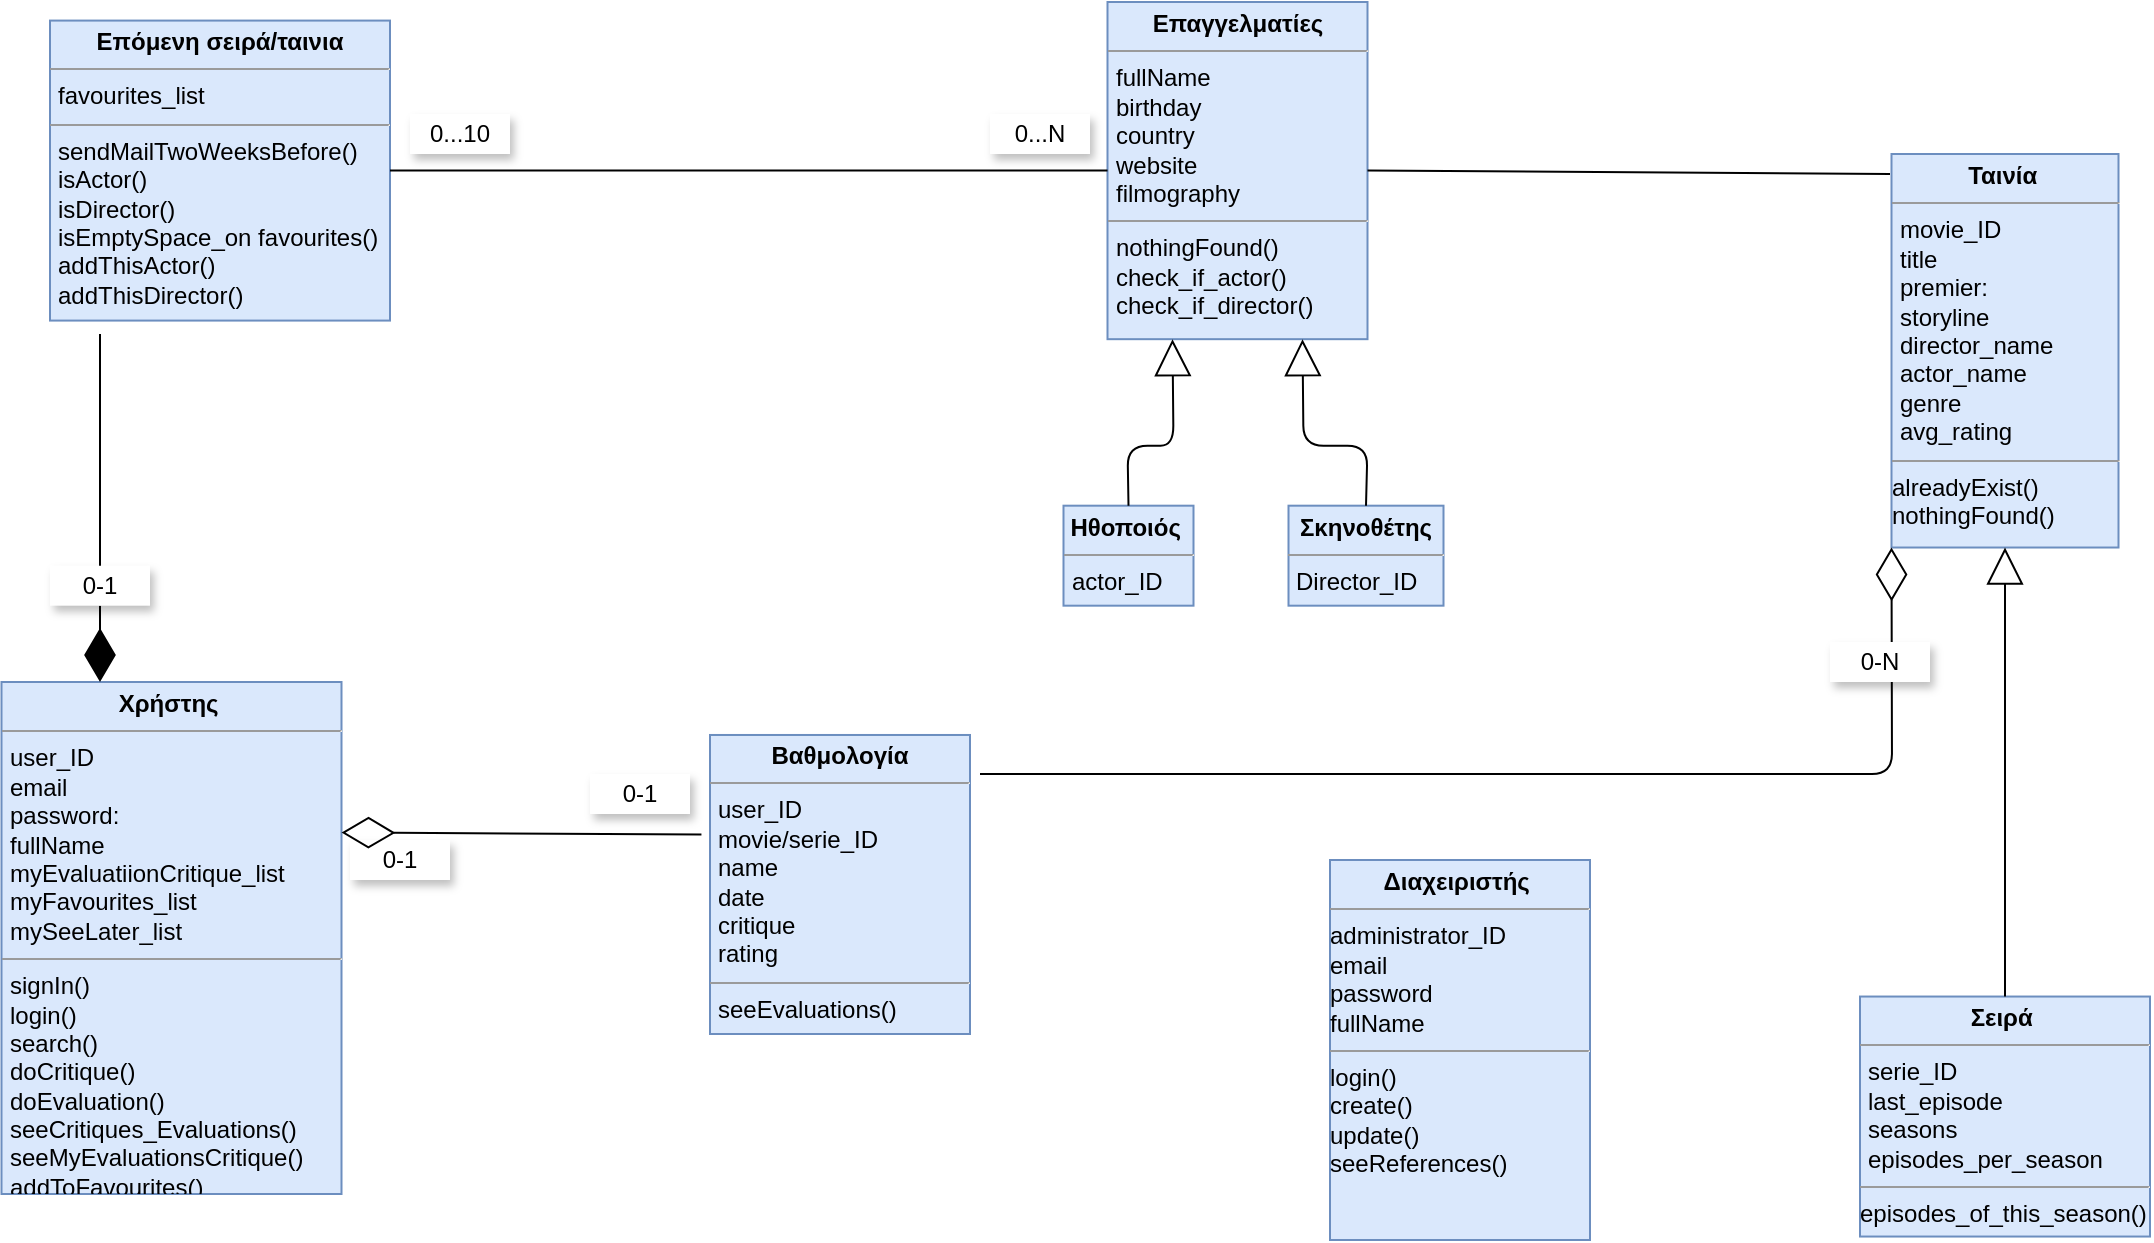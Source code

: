 <mxfile version="14.8.0" type="github">
  <diagram id="mvpipmfOTZVIbn2RnBfs" name="Page-1">
    <mxGraphModel dx="-4903" dy="-1740" grid="1" gridSize="10" guides="1" tooltips="1" connect="1" arrows="1" fold="1" page="1" pageScale="1" pageWidth="827" pageHeight="1169" math="0" shadow="0">
      <root>
        <mxCell id="0" />
        <mxCell id="1" parent="0" />
        <mxCell id="zpBQGHldrdGLaz9oylC_-38" value="&lt;p style=&quot;margin: 0px ; margin-top: 4px ; text-align: center&quot;&gt;&lt;b&gt;Χρήστης&amp;nbsp;&lt;/b&gt;&lt;/p&gt;&lt;hr size=&quot;1&quot;&gt;&lt;p style=&quot;margin: 0px ; margin-left: 4px&quot;&gt;user_ID&lt;br&gt;&lt;/p&gt;&lt;p style=&quot;margin: 0px ; margin-left: 4px&quot;&gt;email&lt;/p&gt;&lt;p style=&quot;margin: 0px ; margin-left: 4px&quot;&gt;password:&lt;/p&gt;&lt;p style=&quot;margin: 0px ; margin-left: 4px&quot;&gt;fullName&lt;/p&gt;&lt;p style=&quot;margin: 0px ; margin-left: 4px&quot;&gt;myEvaluatiionCritique_list&lt;br&gt;&lt;/p&gt;&lt;p style=&quot;margin: 0px ; margin-left: 4px&quot;&gt;myFavourites_list&lt;/p&gt;&lt;p style=&quot;margin: 0px ; margin-left: 4px&quot;&gt;mySeeLater_list&lt;/p&gt;&lt;hr size=&quot;1&quot;&gt;&lt;p style=&quot;margin: 0px 0px 0px 4px&quot;&gt;&lt;span&gt;signIn()&lt;/span&gt;&lt;br&gt;&lt;/p&gt;&lt;p style=&quot;margin: 0px 0px 0px 4px&quot;&gt;&lt;span&gt;login()&lt;/span&gt;&lt;/p&gt;&lt;p style=&quot;margin: 0px 0px 0px 4px&quot;&gt;search()&lt;span&gt;&lt;br&gt;&lt;/span&gt;&lt;/p&gt;&lt;p style=&quot;margin: 0px 0px 0px 4px&quot;&gt;doCritique()&lt;/p&gt;&lt;p style=&quot;margin: 0px 0px 0px 4px&quot;&gt;doEvaluation()&lt;/p&gt;&lt;p style=&quot;margin: 0px 0px 0px 4px&quot;&gt;seeCritiques_Evaluations()&lt;/p&gt;&lt;p style=&quot;margin: 0px 0px 0px 4px&quot;&gt;seeMyEvaluationsCritique()&lt;/p&gt;&lt;p style=&quot;margin: 0px 0px 0px 4px&quot;&gt;addToFavourites()&lt;/p&gt;&lt;p style=&quot;margin: 0px 0px 0px 4px&quot;&gt;&lt;br&gt;&lt;/p&gt;" style="verticalAlign=top;align=left;overflow=fill;fontSize=12;fontFamily=Helvetica;html=1;fillColor=#dae8fc;strokeColor=#6c8ebf;labelBackgroundColor=none;" vertex="1" parent="1">
          <mxGeometry x="5915.75" y="2834" width="170" height="256" as="geometry" />
        </mxCell>
        <mxCell id="zpBQGHldrdGLaz9oylC_-39" value="&lt;p style=&quot;margin: 0px ; margin-top: 4px ; text-align: center&quot;&gt;&lt;b&gt;Βαθμολογία&lt;/b&gt;&lt;/p&gt;&lt;hr size=&quot;1&quot;&gt;&lt;p style=&quot;margin: 0px ; margin-left: 4px&quot;&gt;&lt;span&gt;user_ID&lt;/span&gt;&lt;/p&gt;&lt;p style=&quot;margin: 0px ; margin-left: 4px&quot;&gt;movie/serie_ID&lt;/p&gt;&lt;p style=&quot;margin: 0px ; margin-left: 4px&quot;&gt;&lt;span&gt;name&lt;/span&gt;&lt;br&gt;&lt;/p&gt;&lt;p style=&quot;margin: 0px ; margin-left: 4px&quot;&gt;&lt;span&gt;date&lt;/span&gt;&lt;/p&gt;&lt;p style=&quot;margin: 0px ; margin-left: 4px&quot;&gt;&lt;span&gt;critique&lt;/span&gt;&lt;/p&gt;&lt;p style=&quot;margin: 0px ; margin-left: 4px&quot;&gt;&lt;span&gt;rating&lt;/span&gt;&lt;/p&gt;&lt;hr size=&quot;1&quot;&gt;&lt;p style=&quot;margin: 0px ; margin-left: 4px&quot;&gt;seeEvaluations()&lt;/p&gt;&lt;p style=&quot;margin: 0px ; margin-left: 4px&quot;&gt;&lt;br&gt;&lt;/p&gt;&lt;p style=&quot;margin: 0px ; margin-left: 4px&quot;&gt;&lt;br&gt;&lt;/p&gt;" style="verticalAlign=top;align=left;overflow=fill;fontSize=12;fontFamily=Helvetica;html=1;fillColor=#dae8fc;strokeColor=#6c8ebf;" vertex="1" parent="1">
          <mxGeometry x="6270" y="2860.49" width="130" height="149.51" as="geometry" />
        </mxCell>
        <mxCell id="zpBQGHldrdGLaz9oylC_-40" value="&lt;p style=&quot;margin: 0px ; margin-top: 4px ; text-align: center&quot;&gt;&lt;b&gt;&amp;nbsp;Επόμενη σειρά/ταινια&amp;nbsp;&lt;/b&gt;&lt;/p&gt;&lt;hr size=&quot;1&quot;&gt;&lt;p style=&quot;margin: 0px ; margin-left: 4px&quot;&gt;&lt;span&gt;favourites_list&lt;/span&gt;&lt;br&gt;&lt;/p&gt;&lt;hr size=&quot;1&quot;&gt;&lt;p style=&quot;margin: 0px ; margin-left: 4px&quot;&gt;sendMailTwoWeeksBefore()&lt;/p&gt;&lt;p style=&quot;margin: 0px ; margin-left: 4px&quot;&gt;isActor()&lt;/p&gt;&lt;p style=&quot;margin: 0px ; margin-left: 4px&quot;&gt;isDirector()&lt;/p&gt;&lt;p style=&quot;margin: 0px ; margin-left: 4px&quot;&gt;isEmptySpace_on favourites()&lt;/p&gt;&lt;p style=&quot;margin: 0px ; margin-left: 4px&quot;&gt;addThisActor()&lt;/p&gt;&lt;p style=&quot;margin: 0px ; margin-left: 4px&quot;&gt;addThisDirector()&lt;/p&gt;" style="verticalAlign=top;align=left;overflow=fill;fontSize=12;fontFamily=Helvetica;html=1;fillColor=#dae8fc;strokeColor=#6c8ebf;labelBackgroundColor=none;" vertex="1" parent="1">
          <mxGeometry x="5940" y="2503.29" width="170" height="150" as="geometry" />
        </mxCell>
        <mxCell id="zpBQGHldrdGLaz9oylC_-41" value="&lt;p style=&quot;margin: 4px 0px 0px ; text-align: center&quot;&gt;&lt;b&gt;&lt;font style=&quot;font-size: 12px&quot;&gt;Σειρά&amp;nbsp;&lt;/font&gt;&lt;/b&gt;&lt;/p&gt;&lt;hr size=&quot;1&quot;&gt;&lt;p style=&quot;margin: 0px 0px 0px 4px&quot;&gt;&lt;font style=&quot;font-size: 12px&quot;&gt;serie_ID&lt;/font&gt;&lt;/p&gt;&lt;p style=&quot;margin: 0px 0px 0px 4px&quot;&gt;&lt;font style=&quot;font-size: 12px&quot;&gt;last_episode&lt;/font&gt;&lt;/p&gt;&lt;p style=&quot;margin: 0px 0px 0px 4px&quot;&gt;&lt;font style=&quot;font-size: 12px&quot;&gt;seasons&lt;/font&gt;&lt;/p&gt;&lt;p style=&quot;margin: 0px 0px 0px 4px&quot;&gt;&lt;font style=&quot;font-size: 12px&quot;&gt;episodes_per_season&lt;/font&gt;&lt;/p&gt;&lt;hr size=&quot;1&quot;&gt;&lt;font style=&quot;font-size: 12px&quot;&gt;episodes_of_this_season()&lt;/font&gt;&lt;br&gt;&lt;p style=&quot;margin: 0px ; margin-left: 4px&quot;&gt;&lt;/p&gt;" style="verticalAlign=top;align=left;overflow=fill;fontSize=12;fontFamily=Helvetica;html=1;fillColor=#dae8fc;strokeColor=#6c8ebf;labelBackgroundColor=none;" vertex="1" parent="1">
          <mxGeometry x="6845" y="2991.27" width="145" height="120" as="geometry" />
        </mxCell>
        <mxCell id="zpBQGHldrdGLaz9oylC_-42" value="&lt;p style=&quot;margin: 0px ; margin-top: 4px ; text-align: center&quot;&gt;&lt;b&gt;Σκηνοθέτης&lt;/b&gt;&lt;/p&gt;&lt;hr size=&quot;1&quot;&gt;&lt;p style=&quot;margin: 0px 0px 0px 4px&quot;&gt;&lt;span&gt;Director_ID&lt;/span&gt;&lt;/p&gt;&lt;p style=&quot;margin: 0px ; margin-left: 4px&quot;&gt;&lt;br&gt;&lt;/p&gt;&lt;p style=&quot;margin: 0px ; margin-left: 4px&quot;&gt;&lt;br&gt;&lt;/p&gt;" style="verticalAlign=top;align=left;overflow=fill;fontSize=12;fontFamily=Helvetica;html=1;fillColor=#dae8fc;strokeColor=#6c8ebf;labelBackgroundColor=none;" vertex="1" parent="1">
          <mxGeometry x="6559.25" y="2745.84" width="77.5" height="50" as="geometry" />
        </mxCell>
        <mxCell id="zpBQGHldrdGLaz9oylC_-43" value="&lt;p style=&quot;margin: 0px ; margin-top: 4px ; text-align: center&quot;&gt;&lt;b&gt;Ηθοποιός&amp;nbsp;&lt;/b&gt;&lt;/p&gt;&lt;hr size=&quot;1&quot;&gt;&lt;p style=&quot;margin: 0px 0px 0px 4px&quot;&gt;actor_ID&lt;/p&gt;&lt;p style=&quot;margin: 0px ; margin-left: 4px&quot;&gt;&lt;br&gt;&lt;/p&gt;&lt;p style=&quot;margin: 0px ; margin-left: 4px&quot;&gt;&lt;br&gt;&lt;/p&gt;" style="verticalAlign=top;align=left;overflow=fill;fontSize=12;fontFamily=Helvetica;html=1;fillColor=#dae8fc;strokeColor=#6c8ebf;labelBackgroundColor=none;" vertex="1" parent="1">
          <mxGeometry x="6446.75" y="2745.84" width="65" height="50" as="geometry" />
        </mxCell>
        <mxCell id="zpBQGHldrdGLaz9oylC_-44" value="&lt;p style=&quot;margin: 0px ; margin-top: 4px ; text-align: center&quot;&gt;&lt;b&gt;Ταινία&amp;nbsp;&lt;/b&gt;&lt;/p&gt;&lt;hr size=&quot;1&quot;&gt;&lt;p style=&quot;margin: 0px 0px 0px 4px&quot;&gt;movie_ID&lt;/p&gt;&lt;p style=&quot;margin: 0px 0px 0px 4px&quot;&gt;title&lt;br&gt;&lt;/p&gt;&lt;p style=&quot;margin: 0px 0px 0px 4px&quot;&gt;premier:&lt;/p&gt;&lt;p style=&quot;margin: 0px 0px 0px 4px&quot;&gt;storyline&lt;/p&gt;&lt;p style=&quot;margin: 0px 0px 0px 4px&quot;&gt;director_name&lt;/p&gt;&lt;p style=&quot;margin: 0px 0px 0px 4px&quot;&gt;actor_name&lt;/p&gt;&lt;p style=&quot;margin: 0px 0px 0px 4px&quot;&gt;genre&lt;/p&gt;&lt;p style=&quot;margin: 0px 0px 0px 4px&quot;&gt;avg_rating&lt;/p&gt;&lt;hr size=&quot;1&quot;&gt;alreadyExist()&lt;br&gt;nothingFound()&lt;br&gt;&lt;br&gt;&lt;p style=&quot;margin: 0px ; margin-left: 4px&quot;&gt;&lt;/p&gt;" style="verticalAlign=top;align=left;overflow=fill;fontSize=12;fontFamily=Helvetica;html=1;fillColor=#dae8fc;strokeColor=#6c8ebf;labelBackgroundColor=none;" vertex="1" parent="1">
          <mxGeometry x="6860.75" y="2570" width="113.5" height="196.76" as="geometry" />
        </mxCell>
        <mxCell id="zpBQGHldrdGLaz9oylC_-45" value="&lt;p style=&quot;margin: 0px ; margin-top: 4px ; text-align: center&quot;&gt;&lt;b&gt;Διαχειριστής&amp;nbsp;&lt;/b&gt;&lt;/p&gt;&lt;hr size=&quot;1&quot;&gt;administrator_ID&lt;br&gt;&lt;span&gt;email&lt;br&gt;&lt;/span&gt;&lt;span&gt;password&lt;br&gt;&lt;/span&gt;&lt;span&gt;fullName&lt;/span&gt;&lt;span&gt;&lt;br&gt;&lt;/span&gt;&lt;hr size=&quot;1&quot;&gt;login()&lt;span&gt;&lt;br&gt;create()&lt;br&gt;update()&lt;br&gt;&lt;/span&gt;&lt;span&gt;seeReferences()&lt;/span&gt;&lt;span&gt;&lt;br&gt;&lt;/span&gt;" style="verticalAlign=top;align=left;overflow=fill;fontSize=12;fontFamily=Helvetica;html=1;fillColor=#dae8fc;strokeColor=#6c8ebf;labelBackgroundColor=none;" vertex="1" parent="1">
          <mxGeometry x="6580" y="2923" width="130" height="190" as="geometry" />
        </mxCell>
        <mxCell id="zpBQGHldrdGLaz9oylC_-46" value="&lt;p style=&quot;margin: 0px ; margin-top: 4px ; text-align: center&quot;&gt;&lt;b&gt;Επαγγελματίες&lt;/b&gt;&lt;/p&gt;&lt;hr size=&quot;1&quot;&gt;&lt;p style=&quot;margin: 0px 0px 0px 4px&quot;&gt;&lt;span&gt;fullName&lt;/span&gt;&lt;br&gt;&lt;/p&gt;&lt;p style=&quot;margin: 0px 0px 0px 4px&quot;&gt;birthday&lt;/p&gt;&lt;p style=&quot;margin: 0px 0px 0px 4px&quot;&gt;country&lt;/p&gt;&lt;p style=&quot;margin: 0px 0px 0px 4px&quot;&gt;website&lt;/p&gt;&lt;p style=&quot;margin: 0px 0px 0px 4px&quot;&gt;filmography&lt;/p&gt;&lt;hr size=&quot;1&quot;&gt;&lt;p style=&quot;margin: 0px ; margin-left: 4px&quot;&gt;&lt;span&gt;nothingFound()&lt;/span&gt;&lt;br&gt;&lt;/p&gt;&lt;p style=&quot;margin: 0px ; margin-left: 4px&quot;&gt;check_if_actor()&lt;/p&gt;&lt;p style=&quot;margin: 0px ; margin-left: 4px&quot;&gt;check_if_director()&lt;/p&gt;" style="verticalAlign=top;align=left;overflow=fill;fontSize=12;fontFamily=Helvetica;html=1;fillColor=#dae8fc;strokeColor=#6c8ebf;labelBackgroundColor=none;" vertex="1" parent="1">
          <mxGeometry x="6468.75" y="2494" width="130" height="168.59" as="geometry" />
        </mxCell>
        <mxCell id="zpBQGHldrdGLaz9oylC_-47" value="" style="endArrow=block;endSize=16;endFill=0;html=1;exitX=0.5;exitY=0;exitDx=0;exitDy=0;entryX=0.25;entryY=1;entryDx=0;entryDy=0;labelBackgroundColor=none;" edge="1" parent="1" source="zpBQGHldrdGLaz9oylC_-43" target="zpBQGHldrdGLaz9oylC_-46">
          <mxGeometry x="-0.042" width="160" relative="1" as="geometry">
            <mxPoint x="6592.162" y="2976.535" as="sourcePoint" />
            <mxPoint x="6421.25" y="2662.585" as="targetPoint" />
            <Array as="points">
              <mxPoint x="6478.75" y="2715.84" />
              <mxPoint x="6501.75" y="2715.84" />
            </Array>
            <mxPoint as="offset" />
          </mxGeometry>
        </mxCell>
        <mxCell id="zpBQGHldrdGLaz9oylC_-48" value="" style="endArrow=block;endSize=16;endFill=0;html=1;exitX=0.5;exitY=0;exitDx=0;exitDy=0;entryX=0.75;entryY=1;entryDx=0;entryDy=0;labelBackgroundColor=none;" edge="1" parent="1" source="zpBQGHldrdGLaz9oylC_-42" target="zpBQGHldrdGLaz9oylC_-46">
          <mxGeometry x="-0.101" width="160" relative="1" as="geometry">
            <mxPoint x="6551.25" y="2769.09" as="sourcePoint" />
            <mxPoint x="6528.75" y="2665.84" as="targetPoint" />
            <Array as="points">
              <mxPoint x="6598.75" y="2715.84" />
              <mxPoint x="6566.75" y="2715.84" />
            </Array>
            <mxPoint as="offset" />
          </mxGeometry>
        </mxCell>
        <mxCell id="zpBQGHldrdGLaz9oylC_-49" value="" style="endArrow=block;endSize=16;endFill=0;html=1;entryX=0.5;entryY=1;entryDx=0;entryDy=0;exitX=0.5;exitY=0;exitDx=0;exitDy=0;labelBackgroundColor=none;" edge="1" parent="1" source="zpBQGHldrdGLaz9oylC_-41" target="zpBQGHldrdGLaz9oylC_-44">
          <mxGeometry x="-0.101" width="160" relative="1" as="geometry">
            <mxPoint x="6764.5" y="3071.27" as="sourcePoint" />
            <mxPoint x="6914.5" y="2931.27" as="targetPoint" />
            <Array as="points">
              <mxPoint x="6917.5" y="2951.27" />
            </Array>
            <mxPoint as="offset" />
          </mxGeometry>
        </mxCell>
        <mxCell id="zpBQGHldrdGLaz9oylC_-59" value="" style="endArrow=diamondThin;endFill=1;endSize=24;html=1;entryX=0.5;entryY=0;entryDx=0;entryDy=0;labelBackgroundColor=none;startArrow=none;" edge="1" parent="1" source="zpBQGHldrdGLaz9oylC_-62">
          <mxGeometry width="160" relative="1" as="geometry">
            <mxPoint x="5965" y="2693" as="sourcePoint" />
            <mxPoint x="5965" y="2834.005" as="targetPoint" />
            <Array as="points" />
          </mxGeometry>
        </mxCell>
        <mxCell id="zpBQGHldrdGLaz9oylC_-62" value="0-1" style="text;html=1;strokeColor=none;align=center;verticalAlign=middle;whiteSpace=wrap;rounded=0;shadow=1;fillColor=#FFFFFF;" vertex="1" parent="1">
          <mxGeometry x="5940" y="2775.84" width="50" height="20" as="geometry" />
        </mxCell>
        <mxCell id="zpBQGHldrdGLaz9oylC_-63" value="" style="endArrow=none;endFill=1;endSize=24;html=1;entryX=0.5;entryY=0;entryDx=0;entryDy=0;labelBackgroundColor=none;" edge="1" parent="1" target="zpBQGHldrdGLaz9oylC_-62">
          <mxGeometry width="160" relative="1" as="geometry">
            <mxPoint x="5965" y="2660" as="sourcePoint" />
            <mxPoint x="5965" y="2834.005" as="targetPoint" />
            <Array as="points" />
          </mxGeometry>
        </mxCell>
        <mxCell id="zpBQGHldrdGLaz9oylC_-64" value="0...10" style="text;html=1;strokeColor=none;align=center;verticalAlign=middle;whiteSpace=wrap;rounded=0;shadow=1;fillColor=#FFFFFF;" vertex="1" parent="1">
          <mxGeometry x="6120" y="2550" width="50" height="20" as="geometry" />
        </mxCell>
        <mxCell id="zpBQGHldrdGLaz9oylC_-66" value="" style="endArrow=none;html=1;exitX=1;exitY=0.5;exitDx=0;exitDy=0;entryX=0;entryY=0.5;entryDx=0;entryDy=0;" edge="1" parent="1" source="zpBQGHldrdGLaz9oylC_-40" target="zpBQGHldrdGLaz9oylC_-46">
          <mxGeometry width="50" height="50" relative="1" as="geometry">
            <mxPoint x="6200" y="2770" as="sourcePoint" />
            <mxPoint x="6250" y="2720" as="targetPoint" />
          </mxGeometry>
        </mxCell>
        <mxCell id="zpBQGHldrdGLaz9oylC_-67" value="0...Ν" style="text;html=1;strokeColor=none;align=center;verticalAlign=middle;whiteSpace=wrap;rounded=0;shadow=1;fillColor=#FFFFFF;" vertex="1" parent="1">
          <mxGeometry x="6410" y="2550" width="50" height="20" as="geometry" />
        </mxCell>
        <mxCell id="zpBQGHldrdGLaz9oylC_-72" value="" style="endArrow=none;html=1;exitX=1;exitY=0.5;exitDx=0;exitDy=0;" edge="1" parent="1" source="zpBQGHldrdGLaz9oylC_-46">
          <mxGeometry width="50" height="50" relative="1" as="geometry">
            <mxPoint x="6700" y="2650" as="sourcePoint" />
            <mxPoint x="6860" y="2580" as="targetPoint" />
          </mxGeometry>
        </mxCell>
        <mxCell id="zpBQGHldrdGLaz9oylC_-73" value="0-1" style="text;html=1;strokeColor=none;align=center;verticalAlign=middle;whiteSpace=wrap;rounded=0;shadow=1;fillColor=#FFFFFF;" vertex="1" parent="1">
          <mxGeometry x="6090" y="2913" width="50" height="20" as="geometry" />
        </mxCell>
        <mxCell id="zpBQGHldrdGLaz9oylC_-74" value="0-1" style="text;html=1;strokeColor=none;align=center;verticalAlign=middle;whiteSpace=wrap;rounded=0;shadow=1;fillColor=#FFFFFF;" vertex="1" parent="1">
          <mxGeometry x="6210" y="2880" width="50" height="20" as="geometry" />
        </mxCell>
        <mxCell id="zpBQGHldrdGLaz9oylC_-76" value="" style="endArrow=diamondThin;endFill=0;endSize=24;html=1;entryX=1;entryY=0.294;entryDx=0;entryDy=0;entryPerimeter=0;exitX=-0.033;exitY=0.333;exitDx=0;exitDy=0;exitPerimeter=0;" edge="1" parent="1" source="zpBQGHldrdGLaz9oylC_-39" target="zpBQGHldrdGLaz9oylC_-38">
          <mxGeometry width="160" relative="1" as="geometry">
            <mxPoint x="6085.75" y="2805.34" as="sourcePoint" />
            <mxPoint x="6245.75" y="2805.34" as="targetPoint" />
          </mxGeometry>
        </mxCell>
        <mxCell id="zpBQGHldrdGLaz9oylC_-77" value="" style="endArrow=diamondThin;endFill=0;endSize=24;html=1;entryX=0;entryY=1;entryDx=0;entryDy=0;" edge="1" parent="1" target="zpBQGHldrdGLaz9oylC_-44">
          <mxGeometry width="160" relative="1" as="geometry">
            <mxPoint x="6405" y="2880" as="sourcePoint" />
            <mxPoint x="6890" y="2770" as="targetPoint" />
            <Array as="points">
              <mxPoint x="6861" y="2880" />
            </Array>
          </mxGeometry>
        </mxCell>
        <mxCell id="zpBQGHldrdGLaz9oylC_-81" value="0-N" style="text;html=1;strokeColor=none;align=center;verticalAlign=middle;whiteSpace=wrap;rounded=0;shadow=1;fillColor=#FFFFFF;" vertex="1" parent="1">
          <mxGeometry x="6830" y="2814" width="50" height="20" as="geometry" />
        </mxCell>
      </root>
    </mxGraphModel>
  </diagram>
</mxfile>
